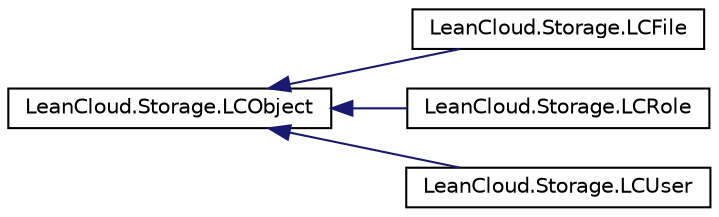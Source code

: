 digraph "Graphical Class Hierarchy"
{
  edge [fontname="Helvetica",fontsize="10",labelfontname="Helvetica",labelfontsize="10"];
  node [fontname="Helvetica",fontsize="10",shape=record];
  rankdir="LR";
  Node1 [label="LeanCloud.Storage.LCObject",height=0.2,width=0.4,color="black", fillcolor="white", style="filled",URL="$classLeanCloud_1_1Storage_1_1LCObject.html",tooltip="对象类 "];
  Node1 -> Node2 [dir="back",color="midnightblue",fontsize="10",style="solid",fontname="Helvetica"];
  Node2 [label="LeanCloud.Storage.LCFile",height=0.2,width=0.4,color="black", fillcolor="white", style="filled",URL="$classLeanCloud_1_1Storage_1_1LCFile.html"];
  Node1 -> Node3 [dir="back",color="midnightblue",fontsize="10",style="solid",fontname="Helvetica"];
  Node3 [label="LeanCloud.Storage.LCRole",height=0.2,width=0.4,color="black", fillcolor="white", style="filled",URL="$classLeanCloud_1_1Storage_1_1LCRole.html",tooltip="角色 "];
  Node1 -> Node4 [dir="back",color="midnightblue",fontsize="10",style="solid",fontname="Helvetica"];
  Node4 [label="LeanCloud.Storage.LCUser",height=0.2,width=0.4,color="black", fillcolor="white", style="filled",URL="$classLeanCloud_1_1Storage_1_1LCUser.html"];
}
